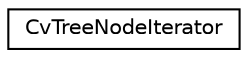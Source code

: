 digraph "Graphical Class Hierarchy"
{
 // LATEX_PDF_SIZE
  edge [fontname="Helvetica",fontsize="10",labelfontname="Helvetica",labelfontsize="10"];
  node [fontname="Helvetica",fontsize="10",shape=record];
  rankdir="LR";
  Node0 [label="CvTreeNodeIterator",height=0.2,width=0.4,color="black", fillcolor="white", style="filled",URL="$struct_cv_tree_node_iterator.html",tooltip=" "];
}
